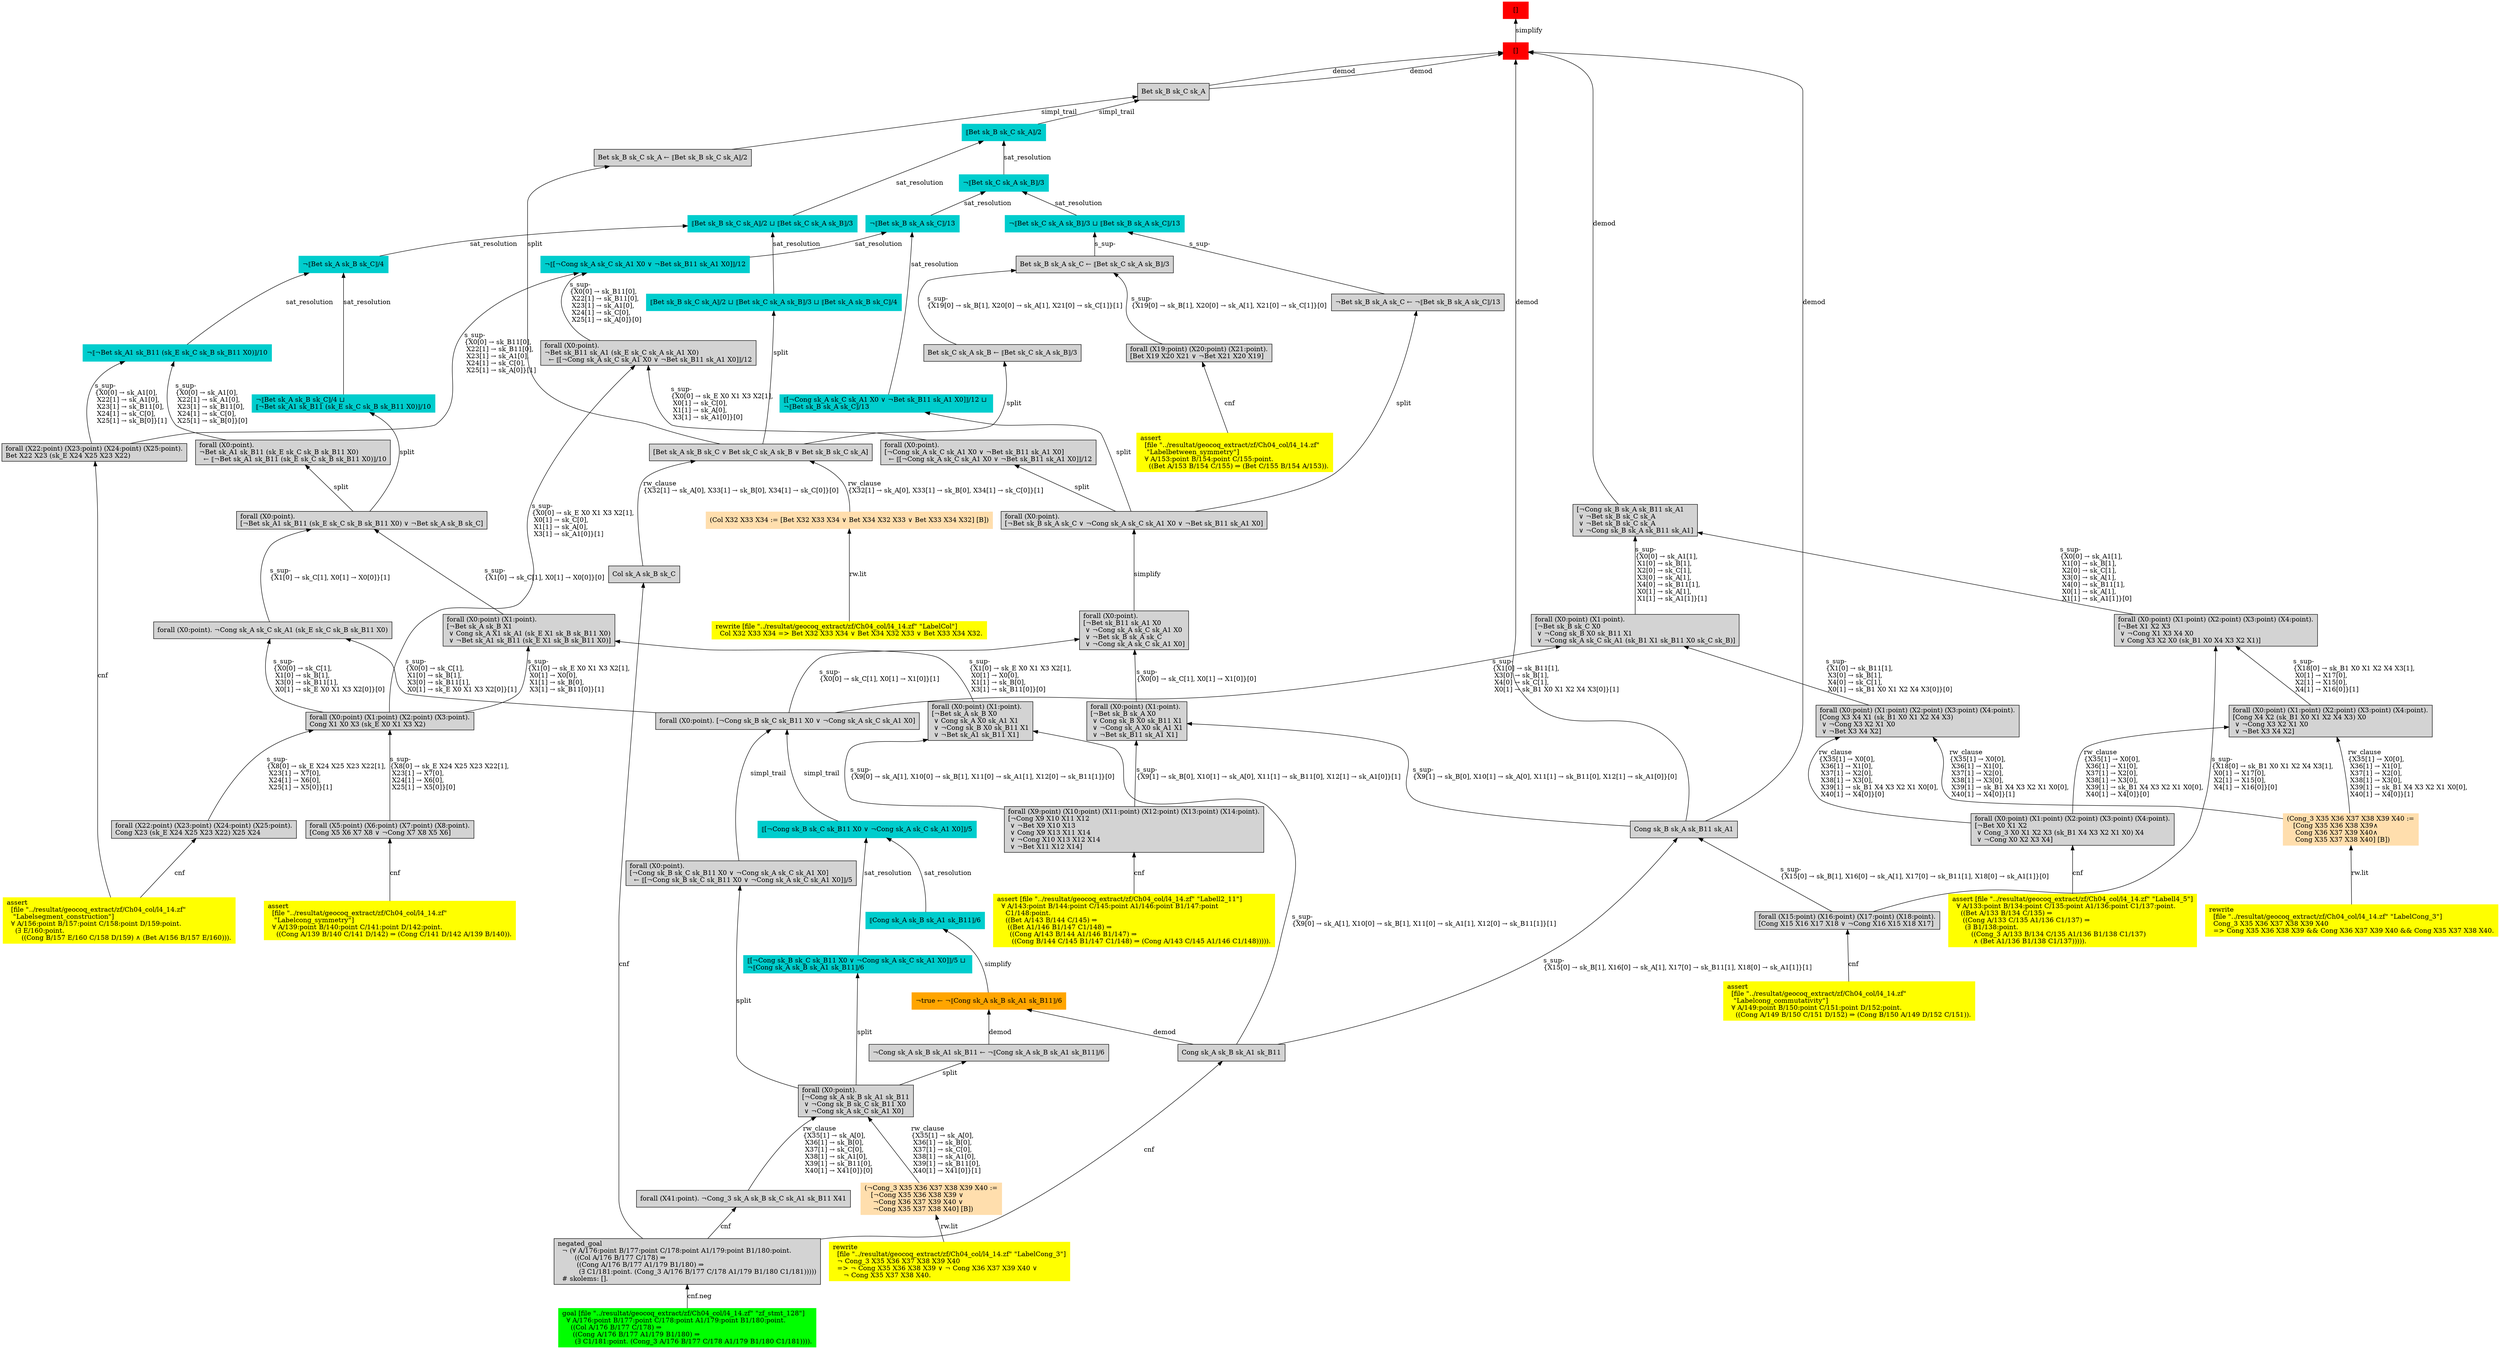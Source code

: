 digraph "unsat_graph" {
  vertex_0 [color=red, label="[]", shape=box, style=filled];
  vertex_0 -> vertex_1 [label="simplify", dir="back"];
  vertex_1 [color=red, label="[]", shape=box, style=filled];
  vertex_1 -> vertex_2 [label="demod", dir="back"];
  vertex_2 [shape=box, label="Cong sk_B sk_A sk_B11 sk_A1\l", style=filled];
  vertex_2 -> vertex_3 [label="s_sup-\l\{X15[0] → sk_B[1], X16[0] → sk_A[1], X17[0] → sk_B11[1], X18[0] → sk_A1[1]\}[0]\l", dir="back"];
  vertex_3 [shape=box, label="forall (X15:point) (X16:point) (X17:point) (X18:point).\l[Cong X15 X16 X17 X18 ∨ ¬Cong X16 X15 X18 X17]\l", style=filled];
  vertex_3 -> vertex_4 [label="cnf", dir="back"];
  vertex_4 [color=yellow, shape=box, label="assert\l  [file \"../resultat/geocoq_extract/zf/Ch04_col/l4_14.zf\" \l   \"Labelcong_commutativity\"]\l  ∀ A/149:point B/150:point C/151:point D/152:point.\l    ((Cong A/149 B/150 C/151 D/152) ⇒ (Cong B/150 A/149 D/152 C/151)).\l", style=filled];
  vertex_2 -> vertex_5 [label="s_sup-\l\{X15[0] → sk_B[1], X16[0] → sk_A[1], X17[0] → sk_B11[1], X18[0] → sk_A1[1]\}[1]\l", dir="back"];
  vertex_5 [shape=box, label="Cong sk_A sk_B sk_A1 sk_B11\l", style=filled];
  vertex_5 -> vertex_6 [label="cnf", dir="back"];
  vertex_6 [shape=box, label="negated_goal\l  ¬ (∀ A/176:point B/177:point C/178:point A1/179:point B1/180:point.\l        ((Col A/176 B/177 C/178) ⇒\l         ((Cong A/176 B/177 A1/179 B1/180) ⇒\l          (∃ C1/181:point. (Cong_3 A/176 B/177 C/178 A1/179 B1/180 C1/181)))))\l  # skolems: [].\l", style=filled];
  vertex_6 -> vertex_7 [label="cnf.neg", dir="back"];
  vertex_7 [color=green, shape=box, label="goal [file \"../resultat/geocoq_extract/zf/Ch04_col/l4_14.zf\" \"zf_stmt_128\"]\l  ∀ A/176:point B/177:point C/178:point A1/179:point B1/180:point.\l    ((Col A/176 B/177 C/178) ⇒\l     ((Cong A/176 B/177 A1/179 B1/180) ⇒\l      (∃ C1/181:point. (Cong_3 A/176 B/177 C/178 A1/179 B1/180 C1/181)))).\l", style=filled];
  vertex_1 -> vertex_8 [label="demod", dir="back"];
  vertex_8 [shape=box, label="Bet sk_B sk_C sk_A\l", style=filled];
  vertex_8 -> vertex_9 [label="simpl_trail", dir="back"];
  vertex_9 [color=cyan3, shape=box, label="⟦Bet sk_B sk_C sk_A⟧/2\l", style=filled];
  vertex_9 -> vertex_10 [label="sat_resolution", dir="back"];
  vertex_10 [color=cyan3, shape=box, label="¬⟦Bet sk_C sk_A sk_B⟧/3\l", style=filled];
  vertex_10 -> vertex_11 [label="sat_resolution", dir="back"];
  vertex_11 [color=cyan3, shape=box, label="¬⟦Bet sk_B sk_A sk_C⟧/13\l", style=filled];
  vertex_11 -> vertex_12 [label="sat_resolution", dir="back"];
  vertex_12 [color=cyan3, shape=box, label="¬⟦[¬Cong sk_A sk_C sk_A1 X0 ∨ ¬Bet sk_B11 sk_A1 X0]⟧/12\l", style=filled];
  vertex_12 -> vertex_13 [label="s_sup-\l\{X0[0] → sk_B11[0], \l X22[1] → sk_B11[0], \l X23[1] → sk_A1[0], \l X24[1] → sk_C[0], \l X25[1] → sk_A[0]\}[0]\l", dir="back"];
  vertex_13 [shape=box, label="forall (X0:point).\l¬Bet sk_B11 sk_A1 (sk_E sk_C sk_A sk_A1 X0)\l  ← ⟦[¬Cong sk_A sk_C sk_A1 X0 ∨ ¬Bet sk_B11 sk_A1 X0]⟧/12\l", style=filled];
  vertex_13 -> vertex_14 [label="s_sup-\l\{X0[0] → sk_E X0 X1 X3 X2[1], \l X0[1] → sk_C[0], \l X1[1] → sk_A[0], \l X3[1] → sk_A1[0]\}[0]\l", dir="back"];
  vertex_14 [shape=box, label="forall (X0:point).\l[¬Cong sk_A sk_C sk_A1 X0 ∨ ¬Bet sk_B11 sk_A1 X0]\l  ← ⟦[¬Cong sk_A sk_C sk_A1 X0 ∨ ¬Bet sk_B11 sk_A1 X0]⟧/12\l", style=filled];
  vertex_14 -> vertex_15 [label="split", dir="back"];
  vertex_15 [shape=box, label="forall (X0:point).\l[¬Bet sk_B sk_A sk_C ∨ ¬Cong sk_A sk_C sk_A1 X0 ∨ ¬Bet sk_B11 sk_A1 X0]\l", style=filled];
  vertex_15 -> vertex_16 [label="simplify", dir="back"];
  vertex_16 [shape=box, label="forall (X0:point).\l[¬Bet sk_B11 sk_A1 X0\l ∨ ¬Cong sk_A sk_C sk_A1 X0\l ∨ ¬Bet sk_B sk_A sk_C\l ∨ ¬Cong sk_A sk_C sk_A1 X0]\l", style=filled];
  vertex_16 -> vertex_17 [label="s_sup-\l\{X0[0] → sk_C[1], X0[1] → X1[0]\}[1]\l", dir="back"];
  vertex_17 [shape=box, label="forall (X0:point). [¬Cong sk_B sk_C sk_B11 X0 ∨ ¬Cong sk_A sk_C sk_A1 X0]\l", style=filled];
  vertex_17 -> vertex_18 [label="simpl_trail", dir="back"];
  vertex_18 [color=cyan3, shape=box, label="⟦[¬Cong sk_B sk_C sk_B11 X0 ∨ ¬Cong sk_A sk_C sk_A1 X0]⟧/5\l", style=filled];
  vertex_18 -> vertex_19 [label="sat_resolution", dir="back"];
  vertex_19 [color=cyan3, shape=box, label="⟦Cong sk_A sk_B sk_A1 sk_B11⟧/6\l", style=filled];
  vertex_19 -> vertex_20 [label="simplify", dir="back"];
  vertex_20 [color=orange, shape=box, label="¬true ← ¬⟦Cong sk_A sk_B sk_A1 sk_B11⟧/6\l", style=filled];
  vertex_20 -> vertex_5 [label="demod", dir="back"];
  vertex_20 -> vertex_21 [label="demod", dir="back"];
  vertex_21 [shape=box, label="¬Cong sk_A sk_B sk_A1 sk_B11 ← ¬⟦Cong sk_A sk_B sk_A1 sk_B11⟧/6\l", style=filled];
  vertex_21 -> vertex_22 [label="split", dir="back"];
  vertex_22 [shape=box, label="forall (X0:point).\l[¬Cong sk_A sk_B sk_A1 sk_B11\l ∨ ¬Cong sk_B sk_C sk_B11 X0\l ∨ ¬Cong sk_A sk_C sk_A1 X0]\l", style=filled];
  vertex_22 -> vertex_23 [label="rw_clause\l\{X35[1] → sk_A[0], \l X36[1] → sk_B[0], \l X37[1] → sk_C[0], \l X38[1] → sk_A1[0], \l X39[1] → sk_B11[0], \l X40[1] → X41[0]\}[1]\l", dir="back"];
  vertex_23 [color=navajowhite, shape=box, label="(¬Cong_3 X35 X36 X37 X38 X39 X40 :=\l   [¬Cong X35 X36 X38 X39 ∨ \l    ¬Cong X36 X37 X39 X40 ∨ \l    ¬Cong X35 X37 X38 X40] [B])\l", style=filled];
  vertex_23 -> vertex_24 [label="rw.lit", dir="back"];
  vertex_24 [color=yellow, shape=box, label="rewrite\l  [file \"../resultat/geocoq_extract/zf/Ch04_col/l4_14.zf\" \"LabelCong_3\"]\l  ¬ Cong_3 X35 X36 X37 X38 X39 X40\l  =\> ¬ Cong X35 X36 X38 X39 ∨ ¬ Cong X36 X37 X39 X40 ∨ \l     ¬ Cong X35 X37 X38 X40.\l", style=filled];
  vertex_22 -> vertex_25 [label="rw_clause\l\{X35[1] → sk_A[0], \l X36[1] → sk_B[0], \l X37[1] → sk_C[0], \l X38[1] → sk_A1[0], \l X39[1] → sk_B11[0], \l X40[1] → X41[0]\}[0]\l", dir="back"];
  vertex_25 [shape=box, label="forall (X41:point). ¬Cong_3 sk_A sk_B sk_C sk_A1 sk_B11 X41\l", style=filled];
  vertex_25 -> vertex_6 [label="cnf", dir="back"];
  vertex_18 -> vertex_26 [label="sat_resolution", dir="back"];
  vertex_26 [color=cyan3, shape=box, label="⟦[¬Cong sk_B sk_C sk_B11 X0 ∨ ¬Cong sk_A sk_C sk_A1 X0]⟧/5 ⊔ \l¬⟦Cong sk_A sk_B sk_A1 sk_B11⟧/6\l", style=filled];
  vertex_26 -> vertex_22 [label="split", dir="back"];
  vertex_17 -> vertex_27 [label="simpl_trail", dir="back"];
  vertex_27 [shape=box, label="forall (X0:point).\l[¬Cong sk_B sk_C sk_B11 X0 ∨ ¬Cong sk_A sk_C sk_A1 X0]\l  ← ⟦[¬Cong sk_B sk_C sk_B11 X0 ∨ ¬Cong sk_A sk_C sk_A1 X0]⟧/5\l", style=filled];
  vertex_27 -> vertex_22 [label="split", dir="back"];
  vertex_16 -> vertex_28 [label="s_sup-\l\{X0[0] → sk_C[1], X0[1] → X1[0]\}[0]\l", dir="back"];
  vertex_28 [shape=box, label="forall (X0:point) (X1:point).\l[¬Bet sk_B sk_A X0\l ∨ Cong sk_B X0 sk_B11 X1\l ∨ ¬Cong sk_A X0 sk_A1 X1\l ∨ ¬Bet sk_B11 sk_A1 X1]\l", style=filled];
  vertex_28 -> vertex_29 [label="s_sup-\l\{X9[1] → sk_B[0], X10[1] → sk_A[0], X11[1] → sk_B11[0], X12[1] → sk_A1[0]\}[1]\l", dir="back"];
  vertex_29 [shape=box, label="forall (X9:point) (X10:point) (X11:point) (X12:point) (X13:point) (X14:point).\l[¬Cong X9 X10 X11 X12\l ∨ ¬Bet X9 X10 X13\l ∨ Cong X9 X13 X11 X14\l ∨ ¬Cong X10 X13 X12 X14\l ∨ ¬Bet X11 X12 X14]\l", style=filled];
  vertex_29 -> vertex_30 [label="cnf", dir="back"];
  vertex_30 [color=yellow, shape=box, label="assert [file \"../resultat/geocoq_extract/zf/Ch04_col/l4_14.zf\" \"Labell2_11\"]\l  ∀ A/143:point B/144:point C/145:point A1/146:point B1/147:point \l    C1/148:point.\l    ((Bet A/143 B/144 C/145) ⇒\l     ((Bet A1/146 B1/147 C1/148) ⇒\l      ((Cong A/143 B/144 A1/146 B1/147) ⇒\l       ((Cong B/144 C/145 B1/147 C1/148) ⇒ (Cong A/143 C/145 A1/146 C1/148))))).\l", style=filled];
  vertex_28 -> vertex_2 [label="s_sup-\l\{X9[1] → sk_B[0], X10[1] → sk_A[0], X11[1] → sk_B11[0], X12[1] → sk_A1[0]\}[0]\l", dir="back"];
  vertex_13 -> vertex_31 [label="s_sup-\l\{X0[0] → sk_E X0 X1 X3 X2[1], \l X0[1] → sk_C[0], \l X1[1] → sk_A[0], \l X3[1] → sk_A1[0]\}[1]\l", dir="back"];
  vertex_31 [shape=box, label="forall (X0:point) (X1:point) (X2:point) (X3:point).\lCong X1 X0 X3 (sk_E X0 X1 X3 X2)\l", style=filled];
  vertex_31 -> vertex_32 [label="s_sup-\l\{X8[0] → sk_E X24 X25 X23 X22[1], \l X23[1] → X7[0], \l X24[1] → X6[0], \l X25[1] → X5[0]\}[0]\l", dir="back"];
  vertex_32 [shape=box, label="forall (X5:point) (X6:point) (X7:point) (X8:point).\l[Cong X5 X6 X7 X8 ∨ ¬Cong X7 X8 X5 X6]\l", style=filled];
  vertex_32 -> vertex_33 [label="cnf", dir="back"];
  vertex_33 [color=yellow, shape=box, label="assert\l  [file \"../resultat/geocoq_extract/zf/Ch04_col/l4_14.zf\" \l   \"Labelcong_symmetry\"]\l  ∀ A/139:point B/140:point C/141:point D/142:point.\l    ((Cong A/139 B/140 C/141 D/142) ⇒ (Cong C/141 D/142 A/139 B/140)).\l", style=filled];
  vertex_31 -> vertex_34 [label="s_sup-\l\{X8[0] → sk_E X24 X25 X23 X22[1], \l X23[1] → X7[0], \l X24[1] → X6[0], \l X25[1] → X5[0]\}[1]\l", dir="back"];
  vertex_34 [shape=box, label="forall (X22:point) (X23:point) (X24:point) (X25:point).\lCong X23 (sk_E X24 X25 X23 X22) X25 X24\l", style=filled];
  vertex_34 -> vertex_35 [label="cnf", dir="back"];
  vertex_35 [color=yellow, shape=box, label="assert\l  [file \"../resultat/geocoq_extract/zf/Ch04_col/l4_14.zf\" \l   \"Labelsegment_construction\"]\l  ∀ A/156:point B/157:point C/158:point D/159:point.\l    (∃ E/160:point.\l       ((Cong B/157 E/160 C/158 D/159) ∧ (Bet A/156 B/157 E/160))).\l", style=filled];
  vertex_12 -> vertex_36 [label="s_sup-\l\{X0[0] → sk_B11[0], \l X22[1] → sk_B11[0], \l X23[1] → sk_A1[0], \l X24[1] → sk_C[0], \l X25[1] → sk_A[0]\}[1]\l", dir="back"];
  vertex_36 [shape=box, label="forall (X22:point) (X23:point) (X24:point) (X25:point).\lBet X22 X23 (sk_E X24 X25 X23 X22)\l", style=filled];
  vertex_36 -> vertex_35 [label="cnf", dir="back"];
  vertex_11 -> vertex_37 [label="sat_resolution", dir="back"];
  vertex_37 [color=cyan3, shape=box, label="⟦[¬Cong sk_A sk_C sk_A1 X0 ∨ ¬Bet sk_B11 sk_A1 X0]⟧/12 ⊔ \l¬⟦Bet sk_B sk_A sk_C⟧/13\l", style=filled];
  vertex_37 -> vertex_15 [label="split", dir="back"];
  vertex_10 -> vertex_38 [label="sat_resolution", dir="back"];
  vertex_38 [color=cyan3, shape=box, label="¬⟦Bet sk_C sk_A sk_B⟧/3 ⊔ ⟦Bet sk_B sk_A sk_C⟧/13\l", style=filled];
  vertex_38 -> vertex_39 [label="s_sup-\l", dir="back"];
  vertex_39 [shape=box, label="¬Bet sk_B sk_A sk_C ← ¬⟦Bet sk_B sk_A sk_C⟧/13\l", style=filled];
  vertex_39 -> vertex_15 [label="split", dir="back"];
  vertex_38 -> vertex_40 [label="s_sup-\l", dir="back"];
  vertex_40 [shape=box, label="Bet sk_B sk_A sk_C ← ⟦Bet sk_C sk_A sk_B⟧/3\l", style=filled];
  vertex_40 -> vertex_41 [label="s_sup-\l\{X19[0] → sk_B[1], X20[0] → sk_A[1], X21[0] → sk_C[1]\}[0]\l", dir="back"];
  vertex_41 [shape=box, label="forall (X19:point) (X20:point) (X21:point).\l[Bet X19 X20 X21 ∨ ¬Bet X21 X20 X19]\l", style=filled];
  vertex_41 -> vertex_42 [label="cnf", dir="back"];
  vertex_42 [color=yellow, shape=box, label="assert\l  [file \"../resultat/geocoq_extract/zf/Ch04_col/l4_14.zf\" \l   \"Labelbetween_symmetry\"]\l  ∀ A/153:point B/154:point C/155:point.\l    ((Bet A/153 B/154 C/155) ⇒ (Bet C/155 B/154 A/153)).\l", style=filled];
  vertex_40 -> vertex_43 [label="s_sup-\l\{X19[0] → sk_B[1], X20[0] → sk_A[1], X21[0] → sk_C[1]\}[1]\l", dir="back"];
  vertex_43 [shape=box, label="Bet sk_C sk_A sk_B ← ⟦Bet sk_C sk_A sk_B⟧/3\l", style=filled];
  vertex_43 -> vertex_44 [label="split", dir="back"];
  vertex_44 [shape=box, label="[Bet sk_A sk_B sk_C ∨ Bet sk_C sk_A sk_B ∨ Bet sk_B sk_C sk_A]\l", style=filled];
  vertex_44 -> vertex_45 [label="rw_clause\l\{X32[1] → sk_A[0], X33[1] → sk_B[0], X34[1] → sk_C[0]\}[1]\l", dir="back"];
  vertex_45 [color=navajowhite, shape=box, label="(Col X32 X33 X34 := [Bet X32 X33 X34 ∨ Bet X34 X32 X33 ∨ Bet X33 X34 X32] [B])\l", style=filled];
  vertex_45 -> vertex_46 [label="rw.lit", dir="back"];
  vertex_46 [color=yellow, shape=box, label="rewrite [file \"../resultat/geocoq_extract/zf/Ch04_col/l4_14.zf\" \"LabelCol\"]\l  Col X32 X33 X34 =\> Bet X32 X33 X34 ∨ Bet X34 X32 X33 ∨ Bet X33 X34 X32.\l", style=filled];
  vertex_44 -> vertex_47 [label="rw_clause\l\{X32[1] → sk_A[0], X33[1] → sk_B[0], X34[1] → sk_C[0]\}[0]\l", dir="back"];
  vertex_47 [shape=box, label="Col sk_A sk_B sk_C\l", style=filled];
  vertex_47 -> vertex_6 [label="cnf", dir="back"];
  vertex_9 -> vertex_48 [label="sat_resolution", dir="back"];
  vertex_48 [color=cyan3, shape=box, label="⟦Bet sk_B sk_C sk_A⟧/2 ⊔ ⟦Bet sk_C sk_A sk_B⟧/3\l", style=filled];
  vertex_48 -> vertex_49 [label="sat_resolution", dir="back"];
  vertex_49 [color=cyan3, shape=box, label="¬⟦Bet sk_A sk_B sk_C⟧/4\l", style=filled];
  vertex_49 -> vertex_50 [label="sat_resolution", dir="back"];
  vertex_50 [color=cyan3, shape=box, label="¬⟦¬Bet sk_A1 sk_B11 (sk_E sk_C sk_B sk_B11 X0)⟧/10\l", style=filled];
  vertex_50 -> vertex_51 [label="s_sup-\l\{X0[0] → sk_A1[0], \l X22[1] → sk_A1[0], \l X23[1] → sk_B11[0], \l X24[1] → sk_C[0], \l X25[1] → sk_B[0]\}[0]\l", dir="back"];
  vertex_51 [shape=box, label="forall (X0:point).\l¬Bet sk_A1 sk_B11 (sk_E sk_C sk_B sk_B11 X0)\l  ← ⟦¬Bet sk_A1 sk_B11 (sk_E sk_C sk_B sk_B11 X0)⟧/10\l", style=filled];
  vertex_51 -> vertex_52 [label="split", dir="back"];
  vertex_52 [shape=box, label="forall (X0:point).\l[¬Bet sk_A1 sk_B11 (sk_E sk_C sk_B sk_B11 X0) ∨ ¬Bet sk_A sk_B sk_C]\l", style=filled];
  vertex_52 -> vertex_53 [label="s_sup-\l\{X1[0] → sk_C[1], X0[1] → X0[0]\}[1]\l", dir="back"];
  vertex_53 [shape=box, label="forall (X0:point). ¬Cong sk_A sk_C sk_A1 (sk_E sk_C sk_B sk_B11 X0)\l", style=filled];
  vertex_53 -> vertex_17 [label="s_sup-\l\{X0[0] → sk_C[1], \l X1[0] → sk_B[1], \l X3[0] → sk_B11[1], \l X0[1] → sk_E X0 X1 X3 X2[0]\}[1]\l", dir="back"];
  vertex_53 -> vertex_31 [label="s_sup-\l\{X0[0] → sk_C[1], \l X1[0] → sk_B[1], \l X3[0] → sk_B11[1], \l X0[1] → sk_E X0 X1 X3 X2[0]\}[0]\l", dir="back"];
  vertex_52 -> vertex_54 [label="s_sup-\l\{X1[0] → sk_C[1], X0[1] → X0[0]\}[0]\l", dir="back"];
  vertex_54 [shape=box, label="forall (X0:point) (X1:point).\l[¬Bet sk_A sk_B X1\l ∨ Cong sk_A X1 sk_A1 (sk_E X1 sk_B sk_B11 X0)\l ∨ ¬Bet sk_A1 sk_B11 (sk_E X1 sk_B sk_B11 X0)]\l", style=filled];
  vertex_54 -> vertex_55 [label="s_sup-\l\{X1[0] → sk_E X0 X1 X3 X2[1], \l X0[1] → X0[0], \l X1[1] → sk_B[0], \l X3[1] → sk_B11[0]\}[0]\l", dir="back"];
  vertex_55 [shape=box, label="forall (X0:point) (X1:point).\l[¬Bet sk_A sk_B X0\l ∨ Cong sk_A X0 sk_A1 X1\l ∨ ¬Cong sk_B X0 sk_B11 X1\l ∨ ¬Bet sk_A1 sk_B11 X1]\l", style=filled];
  vertex_55 -> vertex_29 [label="s_sup-\l\{X9[0] → sk_A[1], X10[0] → sk_B[1], X11[0] → sk_A1[1], X12[0] → sk_B11[1]\}[0]\l", dir="back"];
  vertex_55 -> vertex_5 [label="s_sup-\l\{X9[0] → sk_A[1], X10[0] → sk_B[1], X11[0] → sk_A1[1], X12[0] → sk_B11[1]\}[1]\l", dir="back"];
  vertex_54 -> vertex_31 [label="s_sup-\l\{X1[0] → sk_E X0 X1 X3 X2[1], \l X0[1] → X0[0], \l X1[1] → sk_B[0], \l X3[1] → sk_B11[0]\}[1]\l", dir="back"];
  vertex_50 -> vertex_36 [label="s_sup-\l\{X0[0] → sk_A1[0], \l X22[1] → sk_A1[0], \l X23[1] → sk_B11[0], \l X24[1] → sk_C[0], \l X25[1] → sk_B[0]\}[1]\l", dir="back"];
  vertex_49 -> vertex_56 [label="sat_resolution", dir="back"];
  vertex_56 [color=cyan3, shape=box, label="¬⟦Bet sk_A sk_B sk_C⟧/4 ⊔ \l⟦¬Bet sk_A1 sk_B11 (sk_E sk_C sk_B sk_B11 X0)⟧/10\l", style=filled];
  vertex_56 -> vertex_52 [label="split", dir="back"];
  vertex_48 -> vertex_57 [label="sat_resolution", dir="back"];
  vertex_57 [color=cyan3, shape=box, label="⟦Bet sk_B sk_C sk_A⟧/2 ⊔ ⟦Bet sk_C sk_A sk_B⟧/3 ⊔ ⟦Bet sk_A sk_B sk_C⟧/4\l", style=filled];
  vertex_57 -> vertex_44 [label="split", dir="back"];
  vertex_8 -> vertex_58 [label="simpl_trail", dir="back"];
  vertex_58 [shape=box, label="Bet sk_B sk_C sk_A ← ⟦Bet sk_B sk_C sk_A⟧/2\l", style=filled];
  vertex_58 -> vertex_44 [label="split", dir="back"];
  vertex_1 -> vertex_8 [label="demod", dir="back"];
  vertex_1 -> vertex_2 [label="demod", dir="back"];
  vertex_1 -> vertex_59 [label="demod", dir="back"];
  vertex_59 [shape=box, label="[¬Cong sk_B sk_A sk_B11 sk_A1\l ∨ ¬Bet sk_B sk_C sk_A\l ∨ ¬Bet sk_B sk_C sk_A\l ∨ ¬Cong sk_B sk_A sk_B11 sk_A1]\l", style=filled];
  vertex_59 -> vertex_60 [label="s_sup-\l\{X0[0] → sk_A1[1], \l X1[0] → sk_B[1], \l X2[0] → sk_C[1], \l X3[0] → sk_A[1], \l X4[0] → sk_B11[1], \l X0[1] → sk_A[1], \l X1[1] → sk_A1[1]\}[1]\l", dir="back"];
  vertex_60 [shape=box, label="forall (X0:point) (X1:point).\l[¬Bet sk_B sk_C X0\l ∨ ¬Cong sk_B X0 sk_B11 X1\l ∨ ¬Cong sk_A sk_C sk_A1 (sk_B1 X1 sk_B11 X0 sk_C sk_B)]\l", style=filled];
  vertex_60 -> vertex_17 [label="s_sup-\l\{X1[0] → sk_B11[1], \l X3[0] → sk_B[1], \l X4[0] → sk_C[1], \l X0[1] → sk_B1 X0 X1 X2 X4 X3[0]\}[1]\l", dir="back"];
  vertex_60 -> vertex_61 [label="s_sup-\l\{X1[0] → sk_B11[1], \l X3[0] → sk_B[1], \l X4[0] → sk_C[1], \l X0[1] → sk_B1 X0 X1 X2 X4 X3[0]\}[0]\l", dir="back"];
  vertex_61 [shape=box, label="forall (X0:point) (X1:point) (X2:point) (X3:point) (X4:point).\l[Cong X3 X4 X1 (sk_B1 X0 X1 X2 X4 X3)\l ∨ ¬Cong X3 X2 X1 X0\l ∨ ¬Bet X3 X4 X2]\l", style=filled];
  vertex_61 -> vertex_62 [label="rw_clause\l\{X35[1] → X0[0], \l X36[1] → X1[0], \l X37[1] → X2[0], \l X38[1] → X3[0], \l X39[1] → sk_B1 X4 X3 X2 X1 X0[0], \l X40[1] → X4[0]\}[1]\l", dir="back"];
  vertex_62 [color=navajowhite, shape=box, label="(Cong_3 X35 X36 X37 X38 X39 X40 :=\l   [Cong X35 X36 X38 X39∧\l    Cong X36 X37 X39 X40∧\l    Cong X35 X37 X38 X40] [B])\l", style=filled];
  vertex_62 -> vertex_63 [label="rw.lit", dir="back"];
  vertex_63 [color=yellow, shape=box, label="rewrite\l  [file \"../resultat/geocoq_extract/zf/Ch04_col/l4_14.zf\" \"LabelCong_3\"]\l  Cong_3 X35 X36 X37 X38 X39 X40\l  =\> Cong X35 X36 X38 X39 && Cong X36 X37 X39 X40 && Cong X35 X37 X38 X40.\l", style=filled];
  vertex_61 -> vertex_64 [label="rw_clause\l\{X35[1] → X0[0], \l X36[1] → X1[0], \l X37[1] → X2[0], \l X38[1] → X3[0], \l X39[1] → sk_B1 X4 X3 X2 X1 X0[0], \l X40[1] → X4[0]\}[0]\l", dir="back"];
  vertex_64 [shape=box, label="forall (X0:point) (X1:point) (X2:point) (X3:point) (X4:point).\l[¬Bet X0 X1 X2\l ∨ Cong_3 X0 X1 X2 X3 (sk_B1 X4 X3 X2 X1 X0) X4\l ∨ ¬Cong X0 X2 X3 X4]\l", style=filled];
  vertex_64 -> vertex_65 [label="cnf", dir="back"];
  vertex_65 [color=yellow, shape=box, label="assert [file \"../resultat/geocoq_extract/zf/Ch04_col/l4_14.zf\" \"Labell4_5\"]\l  ∀ A/133:point B/134:point C/135:point A1/136:point C1/137:point.\l    ((Bet A/133 B/134 C/135) ⇒\l     ((Cong A/133 C/135 A1/136 C1/137) ⇒\l      (∃ B1/138:point.\l         ((Cong_3 A/133 B/134 C/135 A1/136 B1/138 C1/137)\l          ∧ (Bet A1/136 B1/138 C1/137))))).\l", style=filled];
  vertex_59 -> vertex_66 [label="s_sup-\l\{X0[0] → sk_A1[1], \l X1[0] → sk_B[1], \l X2[0] → sk_C[1], \l X3[0] → sk_A[1], \l X4[0] → sk_B11[1], \l X0[1] → sk_A[1], \l X1[1] → sk_A1[1]\}[0]\l", dir="back"];
  vertex_66 [shape=box, label="forall (X0:point) (X1:point) (X2:point) (X3:point) (X4:point).\l[¬Bet X1 X2 X3\l ∨ ¬Cong X1 X3 X4 X0\l ∨ Cong X3 X2 X0 (sk_B1 X0 X4 X3 X2 X1)]\l", style=filled];
  vertex_66 -> vertex_3 [label="s_sup-\l\{X18[0] → sk_B1 X0 X1 X2 X4 X3[1], \l X0[1] → X17[0], \l X2[1] → X15[0], \l X4[1] → X16[0]\}[0]\l", dir="back"];
  vertex_66 -> vertex_67 [label="s_sup-\l\{X18[0] → sk_B1 X0 X1 X2 X4 X3[1], \l X0[1] → X17[0], \l X2[1] → X15[0], \l X4[1] → X16[0]\}[1]\l", dir="back"];
  vertex_67 [shape=box, label="forall (X0:point) (X1:point) (X2:point) (X3:point) (X4:point).\l[Cong X4 X2 (sk_B1 X0 X1 X2 X4 X3) X0\l ∨ ¬Cong X3 X2 X1 X0\l ∨ ¬Bet X3 X4 X2]\l", style=filled];
  vertex_67 -> vertex_62 [label="rw_clause\l\{X35[1] → X0[0], \l X36[1] → X1[0], \l X37[1] → X2[0], \l X38[1] → X3[0], \l X39[1] → sk_B1 X4 X3 X2 X1 X0[0], \l X40[1] → X4[0]\}[1]\l", dir="back"];
  vertex_67 -> vertex_64 [label="rw_clause\l\{X35[1] → X0[0], \l X36[1] → X1[0], \l X37[1] → X2[0], \l X38[1] → X3[0], \l X39[1] → sk_B1 X4 X3 X2 X1 X0[0], \l X40[1] → X4[0]\}[0]\l", dir="back"];
  }


